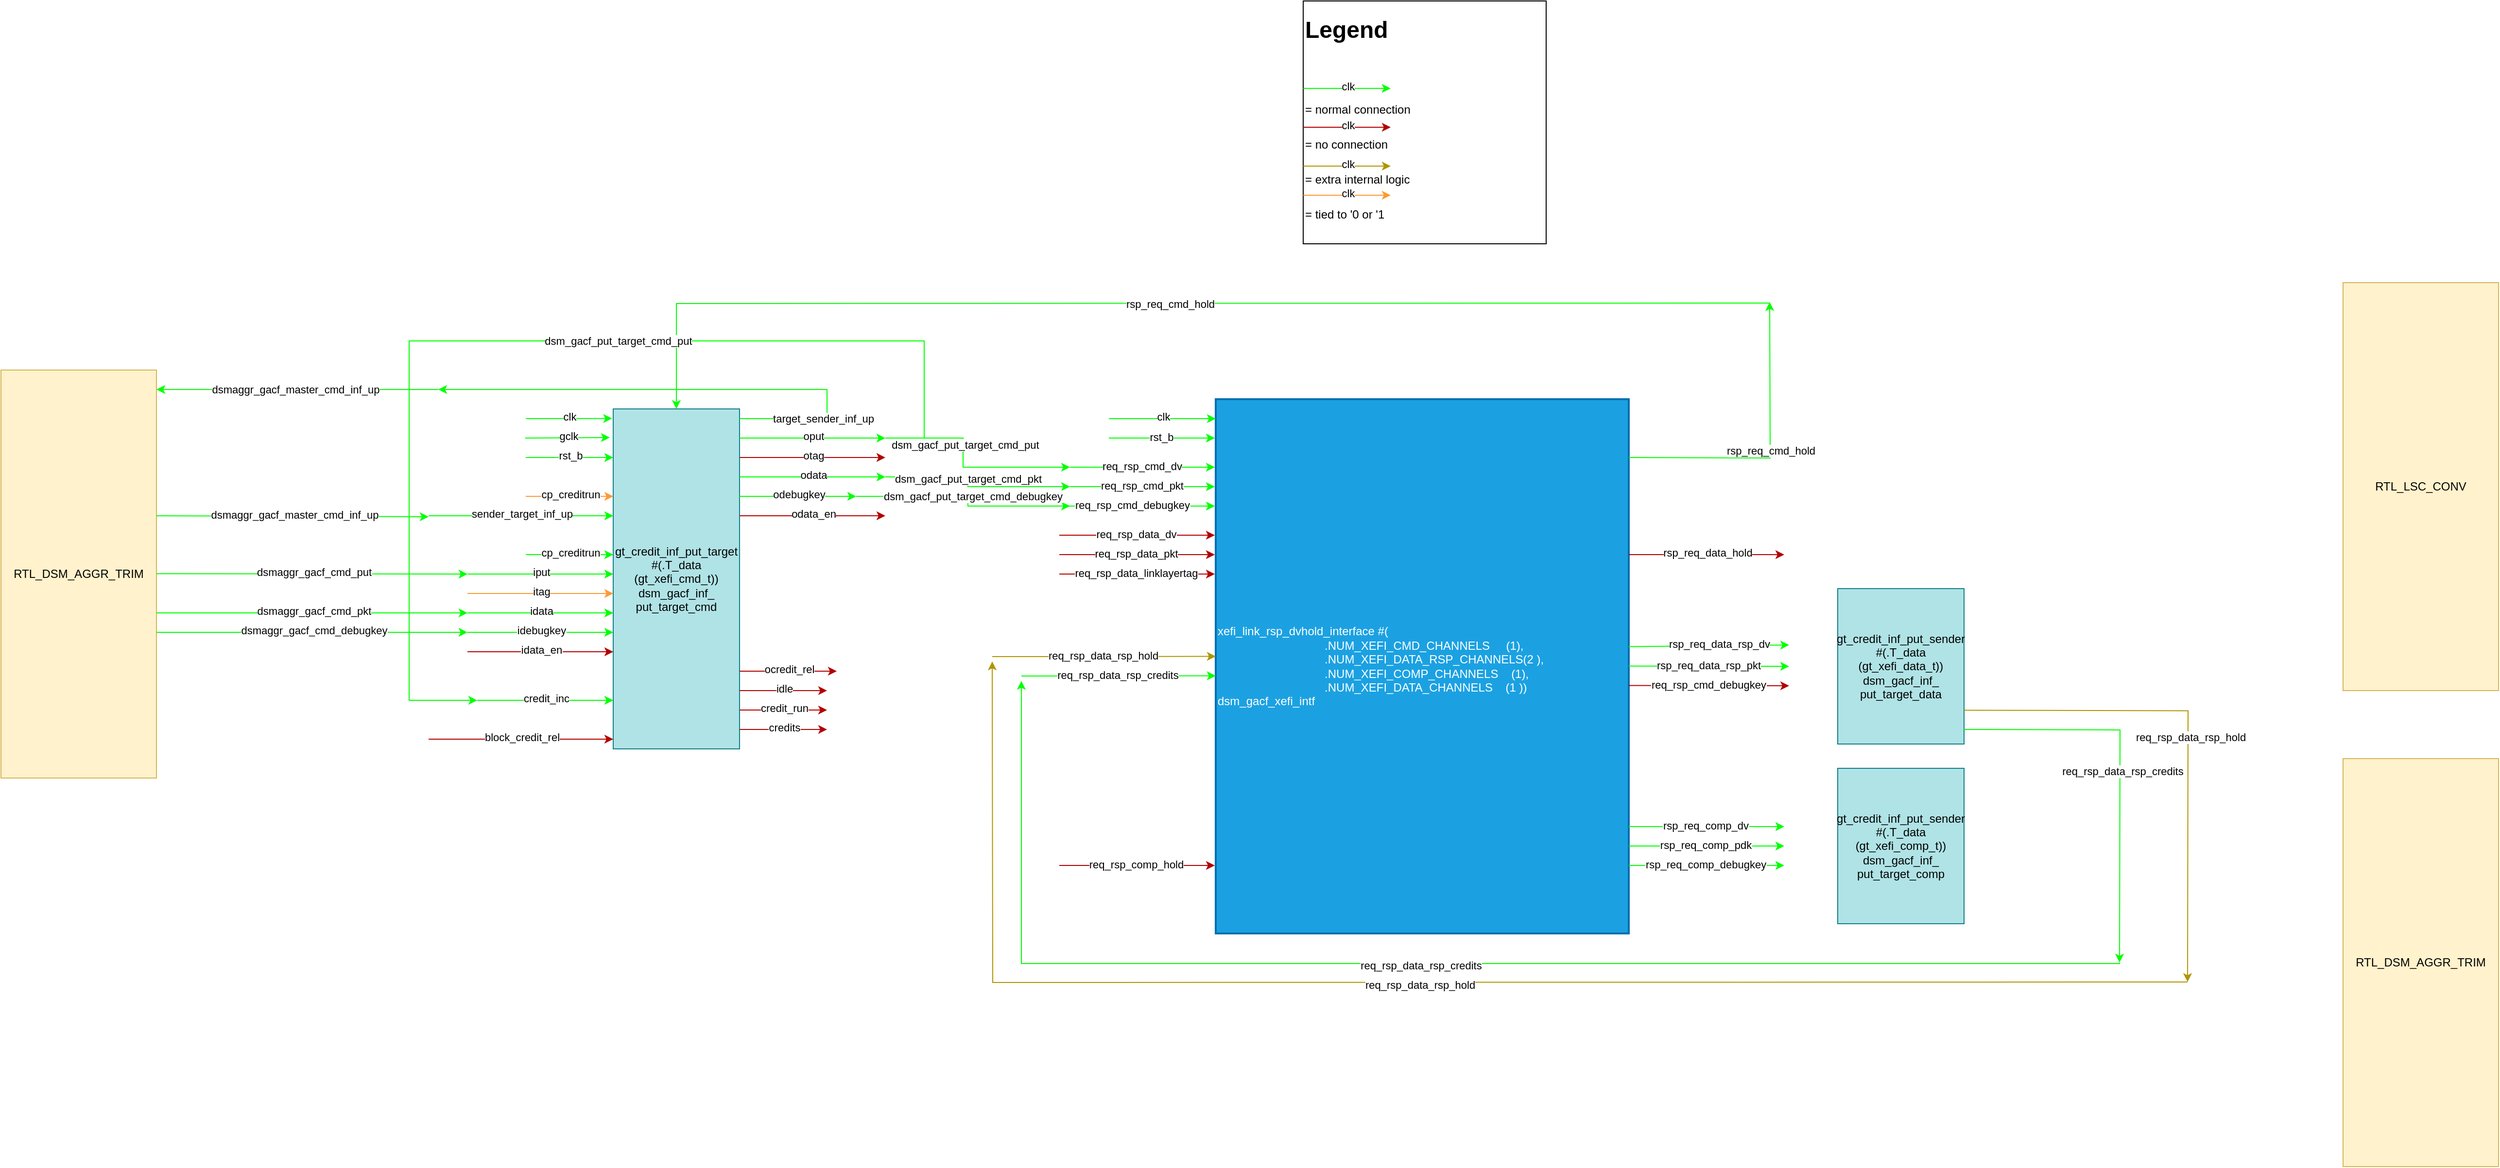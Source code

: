 <mxfile version="28.0.6">
  <diagram name="Page-1" id="ioRp4XjW2XV6dIwJ9LCr">
    <mxGraphModel dx="3125" dy="1866" grid="1" gridSize="10" guides="1" tooltips="1" connect="1" arrows="1" fold="1" page="1" pageScale="1" pageWidth="850" pageHeight="1100" math="0" shadow="0">
      <root>
        <mxCell id="0" />
        <mxCell id="1" parent="0" />
        <mxCell id="IIdC3HLPy3FbnqZgPG4K-2" value="&lt;div align=&quot;left&quot;&gt;xefi_link_rsp_dvhold_interface #(&lt;br&gt;&amp;nbsp; &amp;nbsp; &amp;nbsp; &amp;nbsp; &amp;nbsp; &amp;nbsp; &amp;nbsp; &amp;nbsp; &amp;nbsp; &amp;nbsp; &amp;nbsp; &amp;nbsp; &amp;nbsp; &amp;nbsp; &amp;nbsp; &amp;nbsp; &amp;nbsp;.NUM_XEFI_CMD_CHANNELS&amp;nbsp; &amp;nbsp; &amp;nbsp;(1),&lt;br&gt;&amp;nbsp; &amp;nbsp; &amp;nbsp; &amp;nbsp; &amp;nbsp; &amp;nbsp; &amp;nbsp; &amp;nbsp; &amp;nbsp; &amp;nbsp; &amp;nbsp; &amp;nbsp; &amp;nbsp; &amp;nbsp; &amp;nbsp; &amp;nbsp; &amp;nbsp;.NUM_XEFI_DATA_RSP_CHANNELS(2 ),&lt;br&gt;&amp;nbsp; &amp;nbsp; &amp;nbsp; &amp;nbsp; &amp;nbsp; &amp;nbsp; &amp;nbsp; &amp;nbsp; &amp;nbsp; &amp;nbsp; &amp;nbsp; &amp;nbsp; &amp;nbsp; &amp;nbsp; &amp;nbsp; &amp;nbsp; &amp;nbsp;.NUM_XEFI_COMP_CHANNELS&amp;nbsp; &amp;nbsp; (1),&lt;br&gt;&amp;nbsp; &amp;nbsp; &amp;nbsp; &amp;nbsp; &amp;nbsp; &amp;nbsp; &amp;nbsp; &amp;nbsp; &amp;nbsp; &amp;nbsp; &amp;nbsp; &amp;nbsp; &amp;nbsp; &amp;nbsp; &amp;nbsp; &amp;nbsp; &amp;nbsp;.NUM_XEFI_DATA_CHANNELS&amp;nbsp; &amp;nbsp; (1 ))&lt;br&gt;dsm_gacf_xefi_intf&lt;/div&gt;" style="rounded=0;whiteSpace=wrap;html=1;strokeWidth=2;fillColor=#1ba1e2;fontColor=#ffffff;strokeColor=#006EAF;align=left;" parent="1" vertex="1">
          <mxGeometry x="360" y="-80" width="425" height="550" as="geometry" />
        </mxCell>
        <mxCell id="IIdC3HLPy3FbnqZgPG4K-5" value="" style="endArrow=classic;html=1;rounded=0;strokeColor=light-dark(#00ff00, #ededed);" parent="1" edge="1">
          <mxGeometry width="50" height="50" relative="1" as="geometry">
            <mxPoint x="250" y="-60" as="sourcePoint" />
            <mxPoint x="360" y="-60" as="targetPoint" />
          </mxGeometry>
        </mxCell>
        <mxCell id="IIdC3HLPy3FbnqZgPG4K-6" value="&lt;div&gt;clk&lt;/div&gt;" style="edgeLabel;html=1;align=center;verticalAlign=middle;resizable=0;points=[];" parent="IIdC3HLPy3FbnqZgPG4K-5" vertex="1" connectable="0">
          <mxGeometry x="0.013" y="2" relative="1" as="geometry">
            <mxPoint as="offset" />
          </mxGeometry>
        </mxCell>
        <mxCell id="IIdC3HLPy3FbnqZgPG4K-7" value="" style="endArrow=classic;html=1;rounded=0;strokeColor=light-dark(#00ff00, #ededed);" parent="1" edge="1">
          <mxGeometry width="50" height="50" relative="1" as="geometry">
            <mxPoint x="250" y="-40" as="sourcePoint" />
            <mxPoint x="359" y="-40" as="targetPoint" />
          </mxGeometry>
        </mxCell>
        <mxCell id="IIdC3HLPy3FbnqZgPG4K-8" value="&lt;div&gt;clk&lt;/div&gt;" style="edgeLabel;html=1;align=center;verticalAlign=middle;resizable=0;points=[];" parent="IIdC3HLPy3FbnqZgPG4K-7" vertex="1" connectable="0">
          <mxGeometry x="0.013" y="2" relative="1" as="geometry">
            <mxPoint as="offset" />
          </mxGeometry>
        </mxCell>
        <mxCell id="IIdC3HLPy3FbnqZgPG4K-9" value="&lt;div&gt;rst_b&lt;/div&gt;" style="edgeLabel;html=1;align=center;verticalAlign=middle;resizable=0;points=[];" parent="IIdC3HLPy3FbnqZgPG4K-7" vertex="1" connectable="0">
          <mxGeometry x="-0.013" y="1" relative="1" as="geometry">
            <mxPoint as="offset" />
          </mxGeometry>
        </mxCell>
        <mxCell id="IIdC3HLPy3FbnqZgPG4K-10" value="" style="endArrow=classic;html=1;rounded=0;strokeColor=light-dark(#00ff00, #ededed);" parent="1" edge="1">
          <mxGeometry width="50" height="50" relative="1" as="geometry">
            <mxPoint x="210" y="-10" as="sourcePoint" />
            <mxPoint x="359" y="-10" as="targetPoint" />
          </mxGeometry>
        </mxCell>
        <mxCell id="IIdC3HLPy3FbnqZgPG4K-11" value="&lt;div&gt;clk&lt;/div&gt;" style="edgeLabel;html=1;align=center;verticalAlign=middle;resizable=0;points=[];" parent="IIdC3HLPy3FbnqZgPG4K-10" vertex="1" connectable="0">
          <mxGeometry x="0.013" y="2" relative="1" as="geometry">
            <mxPoint as="offset" />
          </mxGeometry>
        </mxCell>
        <mxCell id="IIdC3HLPy3FbnqZgPG4K-12" value="&lt;div&gt;req_rsp_cmd_dv&lt;/div&gt;" style="edgeLabel;html=1;align=center;verticalAlign=middle;resizable=0;points=[];" parent="IIdC3HLPy3FbnqZgPG4K-10" vertex="1" connectable="0">
          <mxGeometry x="-0.013" y="1" relative="1" as="geometry">
            <mxPoint as="offset" />
          </mxGeometry>
        </mxCell>
        <mxCell id="IIdC3HLPy3FbnqZgPG4K-19" value="&lt;div&gt;&lt;br&gt;&lt;/div&gt;" style="edgeLabel;html=1;align=center;verticalAlign=middle;resizable=0;points=[];" parent="IIdC3HLPy3FbnqZgPG4K-10" vertex="1" connectable="0">
          <mxGeometry y="-1" relative="1" as="geometry">
            <mxPoint x="95" y="19" as="offset" />
          </mxGeometry>
        </mxCell>
        <mxCell id="IIdC3HLPy3FbnqZgPG4K-13" value="" style="endArrow=classic;html=1;rounded=0;strokeColor=light-dark(#00ff00, #ededed);" parent="1" edge="1">
          <mxGeometry width="50" height="50" relative="1" as="geometry">
            <mxPoint x="210" y="10" as="sourcePoint" />
            <mxPoint x="359" y="10" as="targetPoint" />
          </mxGeometry>
        </mxCell>
        <mxCell id="IIdC3HLPy3FbnqZgPG4K-14" value="&lt;div&gt;clk&lt;/div&gt;" style="edgeLabel;html=1;align=center;verticalAlign=middle;resizable=0;points=[];" parent="IIdC3HLPy3FbnqZgPG4K-13" vertex="1" connectable="0">
          <mxGeometry x="0.013" y="2" relative="1" as="geometry">
            <mxPoint as="offset" />
          </mxGeometry>
        </mxCell>
        <mxCell id="IIdC3HLPy3FbnqZgPG4K-15" value="&lt;div&gt;req_rsp_cmd_pkt&lt;/div&gt;" style="edgeLabel;html=1;align=center;verticalAlign=middle;resizable=0;points=[];" parent="IIdC3HLPy3FbnqZgPG4K-13" vertex="1" connectable="0">
          <mxGeometry x="-0.013" y="1" relative="1" as="geometry">
            <mxPoint as="offset" />
          </mxGeometry>
        </mxCell>
        <mxCell id="IIdC3HLPy3FbnqZgPG4K-16" value="" style="endArrow=classic;html=1;rounded=0;strokeColor=light-dark(#00ff00, #ededed);" parent="1" edge="1">
          <mxGeometry width="50" height="50" relative="1" as="geometry">
            <mxPoint x="190" y="30" as="sourcePoint" />
            <mxPoint x="359" y="30" as="targetPoint" />
          </mxGeometry>
        </mxCell>
        <mxCell id="IIdC3HLPy3FbnqZgPG4K-17" value="&lt;div&gt;clk&lt;/div&gt;" style="edgeLabel;html=1;align=center;verticalAlign=middle;resizable=0;points=[];" parent="IIdC3HLPy3FbnqZgPG4K-16" vertex="1" connectable="0">
          <mxGeometry x="0.013" y="2" relative="1" as="geometry">
            <mxPoint as="offset" />
          </mxGeometry>
        </mxCell>
        <mxCell id="IIdC3HLPy3FbnqZgPG4K-18" value="&lt;div&gt;req_rsp_cmd_debugkey&lt;/div&gt;" style="edgeLabel;html=1;align=center;verticalAlign=middle;resizable=0;points=[];" parent="IIdC3HLPy3FbnqZgPG4K-16" vertex="1" connectable="0">
          <mxGeometry x="-0.013" y="1" relative="1" as="geometry">
            <mxPoint as="offset" />
          </mxGeometry>
        </mxCell>
        <mxCell id="IIdC3HLPy3FbnqZgPG4K-22" value="" style="endArrow=classic;html=1;rounded=0;strokeColor=#B20000;fillColor=#e51400;" parent="1" edge="1">
          <mxGeometry width="50" height="50" relative="1" as="geometry">
            <mxPoint x="199" y="60" as="sourcePoint" />
            <mxPoint x="359" y="60" as="targetPoint" />
          </mxGeometry>
        </mxCell>
        <mxCell id="IIdC3HLPy3FbnqZgPG4K-23" value="&lt;div&gt;clk&lt;/div&gt;" style="edgeLabel;html=1;align=center;verticalAlign=middle;resizable=0;points=[];" parent="IIdC3HLPy3FbnqZgPG4K-22" vertex="1" connectable="0">
          <mxGeometry x="0.013" y="2" relative="1" as="geometry">
            <mxPoint as="offset" />
          </mxGeometry>
        </mxCell>
        <mxCell id="IIdC3HLPy3FbnqZgPG4K-24" value="&lt;div&gt;req_rsp_data_dv&lt;/div&gt;" style="edgeLabel;html=1;align=center;verticalAlign=middle;resizable=0;points=[];" parent="IIdC3HLPy3FbnqZgPG4K-22" vertex="1" connectable="0">
          <mxGeometry x="-0.013" y="1" relative="1" as="geometry">
            <mxPoint as="offset" />
          </mxGeometry>
        </mxCell>
        <mxCell id="IIdC3HLPy3FbnqZgPG4K-25" value="&lt;div&gt;&lt;br&gt;&lt;/div&gt;" style="edgeLabel;html=1;align=center;verticalAlign=middle;resizable=0;points=[];" parent="IIdC3HLPy3FbnqZgPG4K-22" vertex="1" connectable="0">
          <mxGeometry y="-1" relative="1" as="geometry">
            <mxPoint x="95" y="19" as="offset" />
          </mxGeometry>
        </mxCell>
        <mxCell id="IIdC3HLPy3FbnqZgPG4K-26" value="" style="endArrow=classic;html=1;rounded=0;strokeColor=#B20000;fillColor=#e51400;" parent="1" edge="1">
          <mxGeometry width="50" height="50" relative="1" as="geometry">
            <mxPoint x="199" y="80" as="sourcePoint" />
            <mxPoint x="359" y="80" as="targetPoint" />
          </mxGeometry>
        </mxCell>
        <mxCell id="IIdC3HLPy3FbnqZgPG4K-27" value="&lt;div&gt;clk&lt;/div&gt;" style="edgeLabel;html=1;align=center;verticalAlign=middle;resizable=0;points=[];" parent="IIdC3HLPy3FbnqZgPG4K-26" vertex="1" connectable="0">
          <mxGeometry x="0.013" y="2" relative="1" as="geometry">
            <mxPoint as="offset" />
          </mxGeometry>
        </mxCell>
        <mxCell id="IIdC3HLPy3FbnqZgPG4K-28" value="&lt;div&gt;req_rsp_data_pkt&lt;/div&gt;" style="edgeLabel;html=1;align=center;verticalAlign=middle;resizable=0;points=[];" parent="IIdC3HLPy3FbnqZgPG4K-26" vertex="1" connectable="0">
          <mxGeometry x="-0.013" y="1" relative="1" as="geometry">
            <mxPoint as="offset" />
          </mxGeometry>
        </mxCell>
        <mxCell id="IIdC3HLPy3FbnqZgPG4K-29" value="" style="endArrow=classic;html=1;rounded=0;fillColor=#e51400;strokeColor=#B20000;" parent="1" edge="1">
          <mxGeometry width="50" height="50" relative="1" as="geometry">
            <mxPoint x="199" y="100" as="sourcePoint" />
            <mxPoint x="359" y="100" as="targetPoint" />
          </mxGeometry>
        </mxCell>
        <mxCell id="IIdC3HLPy3FbnqZgPG4K-30" value="&lt;div&gt;clk&lt;/div&gt;" style="edgeLabel;html=1;align=center;verticalAlign=middle;resizable=0;points=[];" parent="IIdC3HLPy3FbnqZgPG4K-29" vertex="1" connectable="0">
          <mxGeometry x="0.013" y="2" relative="1" as="geometry">
            <mxPoint as="offset" />
          </mxGeometry>
        </mxCell>
        <mxCell id="IIdC3HLPy3FbnqZgPG4K-31" value="&lt;div&gt;req_rsp_data_linklayertag&lt;/div&gt;" style="edgeLabel;html=1;align=center;verticalAlign=middle;resizable=0;points=[];" parent="IIdC3HLPy3FbnqZgPG4K-29" vertex="1" connectable="0">
          <mxGeometry x="-0.013" y="1" relative="1" as="geometry">
            <mxPoint as="offset" />
          </mxGeometry>
        </mxCell>
        <mxCell id="IIdC3HLPy3FbnqZgPG4K-34" value="&lt;div style=&quot;line-height: 100%;&quot;&gt;&lt;h1 style=&quot;line-height: 100%;&quot; align=&quot;left&quot;&gt;Legend&lt;/h1&gt;&lt;div align=&quot;right&quot;&gt;&amp;nbsp; &amp;nbsp; &amp;nbsp; &amp;nbsp; &amp;nbsp; &amp;nbsp; &amp;nbsp;&lt;/div&gt;&lt;div align=&quot;right&quot;&gt;&lt;br&gt;&lt;/div&gt;&lt;div align=&quot;right&quot;&gt;&lt;br&gt;&lt;/div&gt;&lt;div align=&quot;right&quot;&gt;&lt;br&gt;&lt;/div&gt;&lt;div align=&quot;right&quot;&gt;= normal connection&lt;/div&gt;&lt;div&gt;&lt;br&gt;&lt;/div&gt;&lt;div&gt;&lt;br&gt;&lt;/div&gt;&lt;div&gt;= no connection&lt;/div&gt;&lt;div&gt;&lt;br&gt;&lt;/div&gt;&lt;div&gt;&lt;br&gt;&lt;/div&gt;&lt;div&gt;= extra internal logic&lt;/div&gt;&lt;div&gt;&lt;br&gt;&lt;/div&gt;&lt;div&gt;&lt;br&gt;&lt;/div&gt;&lt;div&gt;= tied to &#39;0 or &#39;1&lt;/div&gt;&lt;div&gt;&lt;br&gt;&lt;/div&gt;&lt;div&gt;&lt;br&gt;&lt;/div&gt;&lt;/div&gt;" style="whiteSpace=wrap;html=1;aspect=fixed;align=left;" parent="1" vertex="1">
          <mxGeometry x="450" y="-490" width="250" height="250" as="geometry" />
        </mxCell>
        <mxCell id="IIdC3HLPy3FbnqZgPG4K-32" value="" style="endArrow=classic;html=1;rounded=0;strokeColor=light-dark(#00ff00, #ededed);" parent="1" edge="1">
          <mxGeometry width="50" height="50" relative="1" as="geometry">
            <mxPoint x="450" y="-400" as="sourcePoint" />
            <mxPoint x="540" y="-400" as="targetPoint" />
          </mxGeometry>
        </mxCell>
        <mxCell id="IIdC3HLPy3FbnqZgPG4K-33" value="&lt;div&gt;clk&lt;/div&gt;" style="edgeLabel;html=1;align=center;verticalAlign=middle;resizable=0;points=[];" parent="IIdC3HLPy3FbnqZgPG4K-32" vertex="1" connectable="0">
          <mxGeometry x="0.013" y="2" relative="1" as="geometry">
            <mxPoint as="offset" />
          </mxGeometry>
        </mxCell>
        <mxCell id="IIdC3HLPy3FbnqZgPG4K-35" value="" style="endArrow=classic;html=1;rounded=0;strokeColor=#B20000;fillColor=#e51400;" parent="1" edge="1">
          <mxGeometry width="50" height="50" relative="1" as="geometry">
            <mxPoint x="450" y="-360" as="sourcePoint" />
            <mxPoint x="540" y="-360" as="targetPoint" />
          </mxGeometry>
        </mxCell>
        <mxCell id="IIdC3HLPy3FbnqZgPG4K-36" value="&lt;div&gt;clk&lt;/div&gt;" style="edgeLabel;html=1;align=center;verticalAlign=middle;resizable=0;points=[];" parent="IIdC3HLPy3FbnqZgPG4K-35" vertex="1" connectable="0">
          <mxGeometry x="0.013" y="2" relative="1" as="geometry">
            <mxPoint as="offset" />
          </mxGeometry>
        </mxCell>
        <mxCell id="IIdC3HLPy3FbnqZgPG4K-37" value="" style="endArrow=classic;html=1;rounded=0;strokeColor=#B09500;fillColor=#e3c800;" parent="1" edge="1">
          <mxGeometry width="50" height="50" relative="1" as="geometry">
            <mxPoint x="450" y="-320" as="sourcePoint" />
            <mxPoint x="540" y="-320" as="targetPoint" />
          </mxGeometry>
        </mxCell>
        <mxCell id="IIdC3HLPy3FbnqZgPG4K-38" value="&lt;div&gt;clk&lt;/div&gt;" style="edgeLabel;html=1;align=center;verticalAlign=middle;resizable=0;points=[];" parent="IIdC3HLPy3FbnqZgPG4K-37" vertex="1" connectable="0">
          <mxGeometry x="0.013" y="2" relative="1" as="geometry">
            <mxPoint as="offset" />
          </mxGeometry>
        </mxCell>
        <mxCell id="IIdC3HLPy3FbnqZgPG4K-39" value="" style="endArrow=classic;html=1;rounded=0;fillColor=#e3c800;strokeColor=#B09500;edgeStyle=elbowEdgeStyle;" parent="1" edge="1">
          <mxGeometry width="50" height="50" relative="1" as="geometry">
            <mxPoint x="130" y="185" as="sourcePoint" />
            <mxPoint x="360" y="184.76" as="targetPoint" />
          </mxGeometry>
        </mxCell>
        <mxCell id="IIdC3HLPy3FbnqZgPG4K-40" value="&lt;div&gt;clk&lt;/div&gt;" style="edgeLabel;html=1;align=center;verticalAlign=middle;resizable=0;points=[];" parent="IIdC3HLPy3FbnqZgPG4K-39" vertex="1" connectable="0">
          <mxGeometry x="0.013" y="2" relative="1" as="geometry">
            <mxPoint as="offset" />
          </mxGeometry>
        </mxCell>
        <mxCell id="IIdC3HLPy3FbnqZgPG4K-41" value="&lt;div&gt;req_rsp_data_rsp_hold&lt;/div&gt;" style="edgeLabel;html=1;align=center;verticalAlign=middle;resizable=0;points=[];" parent="IIdC3HLPy3FbnqZgPG4K-39" vertex="1" connectable="0">
          <mxGeometry x="-0.013" y="1" relative="1" as="geometry">
            <mxPoint as="offset" />
          </mxGeometry>
        </mxCell>
        <mxCell id="IIdC3HLPy3FbnqZgPG4K-42" value="" style="endArrow=classic;html=1;rounded=0;fillColor=#e51400;strokeColor=#B20000;" parent="1" edge="1">
          <mxGeometry width="50" height="50" relative="1" as="geometry">
            <mxPoint x="199" y="400" as="sourcePoint" />
            <mxPoint x="359" y="400" as="targetPoint" />
          </mxGeometry>
        </mxCell>
        <mxCell id="IIdC3HLPy3FbnqZgPG4K-43" value="&lt;div&gt;clk&lt;/div&gt;" style="edgeLabel;html=1;align=center;verticalAlign=middle;resizable=0;points=[];" parent="IIdC3HLPy3FbnqZgPG4K-42" vertex="1" connectable="0">
          <mxGeometry x="0.013" y="2" relative="1" as="geometry">
            <mxPoint as="offset" />
          </mxGeometry>
        </mxCell>
        <mxCell id="IIdC3HLPy3FbnqZgPG4K-44" value="&lt;div&gt;req_rsp_comp_hold&lt;/div&gt;" style="edgeLabel;html=1;align=center;verticalAlign=middle;resizable=0;points=[];" parent="IIdC3HLPy3FbnqZgPG4K-42" vertex="1" connectable="0">
          <mxGeometry x="-0.013" y="1" relative="1" as="geometry">
            <mxPoint as="offset" />
          </mxGeometry>
        </mxCell>
        <mxCell id="IIdC3HLPy3FbnqZgPG4K-45" value="" style="endArrow=classic;html=1;rounded=0;fillColor=#e51400;strokeColor=light-dark(#00ff00, #ffacac);" parent="1" edge="1">
          <mxGeometry width="50" height="50" relative="1" as="geometry">
            <mxPoint x="160" y="205" as="sourcePoint" />
            <mxPoint x="360" y="204.76" as="targetPoint" />
          </mxGeometry>
        </mxCell>
        <mxCell id="IIdC3HLPy3FbnqZgPG4K-46" value="&lt;div&gt;clk&lt;/div&gt;" style="edgeLabel;html=1;align=center;verticalAlign=middle;resizable=0;points=[];" parent="IIdC3HLPy3FbnqZgPG4K-45" vertex="1" connectable="0">
          <mxGeometry x="0.013" y="2" relative="1" as="geometry">
            <mxPoint as="offset" />
          </mxGeometry>
        </mxCell>
        <mxCell id="IIdC3HLPy3FbnqZgPG4K-47" value="&lt;div&gt;req_rsp_data_rsp_credits&lt;/div&gt;" style="edgeLabel;html=1;align=center;verticalAlign=middle;resizable=0;points=[];" parent="IIdC3HLPy3FbnqZgPG4K-45" vertex="1" connectable="0">
          <mxGeometry x="-0.013" y="1" relative="1" as="geometry">
            <mxPoint as="offset" />
          </mxGeometry>
        </mxCell>
        <mxCell id="IIdC3HLPy3FbnqZgPG4K-62" value="" style="endArrow=classic;html=1;rounded=0;strokeColor=#B20000;fillColor=#e51400;" parent="1" edge="1">
          <mxGeometry width="50" height="50" relative="1" as="geometry">
            <mxPoint x="785" y="80" as="sourcePoint" />
            <mxPoint x="945" y="80" as="targetPoint" />
          </mxGeometry>
        </mxCell>
        <mxCell id="IIdC3HLPy3FbnqZgPG4K-63" value="&lt;div&gt;rsp_req_data_hold&lt;/div&gt;" style="edgeLabel;html=1;align=center;verticalAlign=middle;resizable=0;points=[];" parent="IIdC3HLPy3FbnqZgPG4K-62" vertex="1" connectable="0">
          <mxGeometry x="0.013" y="2" relative="1" as="geometry">
            <mxPoint as="offset" />
          </mxGeometry>
        </mxCell>
        <mxCell id="IIdC3HLPy3FbnqZgPG4K-64" value="&lt;div&gt;&lt;br&gt;&lt;/div&gt;" style="edgeLabel;html=1;align=center;verticalAlign=middle;resizable=0;points=[];" parent="IIdC3HLPy3FbnqZgPG4K-62" vertex="1" connectable="0">
          <mxGeometry x="-0.013" y="1" relative="1" as="geometry">
            <mxPoint as="offset" />
          </mxGeometry>
        </mxCell>
        <mxCell id="IIdC3HLPy3FbnqZgPG4K-65" value="&lt;div&gt;&lt;br&gt;&lt;/div&gt;" style="edgeLabel;html=1;align=center;verticalAlign=middle;resizable=0;points=[];" parent="IIdC3HLPy3FbnqZgPG4K-62" vertex="1" connectable="0">
          <mxGeometry y="-1" relative="1" as="geometry">
            <mxPoint x="95" y="19" as="offset" />
          </mxGeometry>
        </mxCell>
        <mxCell id="IIdC3HLPy3FbnqZgPG4K-75" value="" style="endArrow=classic;html=1;rounded=0;fillColor=#e51400;strokeColor=light-dark(#00ff00, #ffacac);" parent="1" edge="1">
          <mxGeometry width="50" height="50" relative="1" as="geometry">
            <mxPoint x="785" y="400" as="sourcePoint" />
            <mxPoint x="945" y="400" as="targetPoint" />
          </mxGeometry>
        </mxCell>
        <mxCell id="IIdC3HLPy3FbnqZgPG4K-76" value="&lt;div&gt;clk&lt;/div&gt;" style="edgeLabel;html=1;align=center;verticalAlign=middle;resizable=0;points=[];" parent="IIdC3HLPy3FbnqZgPG4K-75" vertex="1" connectable="0">
          <mxGeometry x="0.013" y="2" relative="1" as="geometry">
            <mxPoint as="offset" />
          </mxGeometry>
        </mxCell>
        <mxCell id="IIdC3HLPy3FbnqZgPG4K-77" value="&lt;div&gt;rsp_req_comp_debugkey&lt;/div&gt;" style="edgeLabel;html=1;align=center;verticalAlign=middle;resizable=0;points=[];" parent="IIdC3HLPy3FbnqZgPG4K-75" vertex="1" connectable="0">
          <mxGeometry x="-0.013" y="1" relative="1" as="geometry">
            <mxPoint as="offset" />
          </mxGeometry>
        </mxCell>
        <mxCell id="IIdC3HLPy3FbnqZgPG4K-88" value="" style="endArrow=classic;html=1;rounded=0;strokeColor=light-dark(#00ff00, #ededed);" parent="1" edge="1">
          <mxGeometry width="50" height="50" relative="1" as="geometry">
            <mxPoint x="785" y="174.76" as="sourcePoint" />
            <mxPoint x="950" y="173" as="targetPoint" />
          </mxGeometry>
        </mxCell>
        <mxCell id="IIdC3HLPy3FbnqZgPG4K-89" value="rsp_req_data_rsp_dv" style="edgeLabel;html=1;align=center;verticalAlign=middle;resizable=0;points=[];" parent="IIdC3HLPy3FbnqZgPG4K-88" vertex="1" connectable="0">
          <mxGeometry x="0.013" y="2" relative="1" as="geometry">
            <mxPoint x="9" as="offset" />
          </mxGeometry>
        </mxCell>
        <mxCell id="IIdC3HLPy3FbnqZgPG4K-90" value="&lt;div&gt;&lt;br&gt;&lt;/div&gt;" style="edgeLabel;html=1;align=center;verticalAlign=middle;resizable=0;points=[];" parent="IIdC3HLPy3FbnqZgPG4K-88" vertex="1" connectable="0">
          <mxGeometry y="-1" relative="1" as="geometry">
            <mxPoint x="95" y="19" as="offset" />
          </mxGeometry>
        </mxCell>
        <mxCell id="IIdC3HLPy3FbnqZgPG4K-91" value="" style="endArrow=classic;html=1;rounded=0;strokeColor=light-dark(#00ff00, #ededed);" parent="1" edge="1">
          <mxGeometry width="50" height="50" relative="1" as="geometry">
            <mxPoint x="785" y="194.76" as="sourcePoint" />
            <mxPoint x="950" y="195" as="targetPoint" />
          </mxGeometry>
        </mxCell>
        <mxCell id="IIdC3HLPy3FbnqZgPG4K-92" value="&lt;div&gt;clk&lt;/div&gt;" style="edgeLabel;html=1;align=center;verticalAlign=middle;resizable=0;points=[];" parent="IIdC3HLPy3FbnqZgPG4K-91" vertex="1" connectable="0">
          <mxGeometry x="0.013" y="2" relative="1" as="geometry">
            <mxPoint as="offset" />
          </mxGeometry>
        </mxCell>
        <mxCell id="IIdC3HLPy3FbnqZgPG4K-93" value="rsp_req_data_rsp_pkt" style="edgeLabel;html=1;align=center;verticalAlign=middle;resizable=0;points=[];" parent="IIdC3HLPy3FbnqZgPG4K-91" vertex="1" connectable="0">
          <mxGeometry x="-0.013" y="1" relative="1" as="geometry">
            <mxPoint as="offset" />
          </mxGeometry>
        </mxCell>
        <mxCell id="IIdC3HLPy3FbnqZgPG4K-94" value="" style="endArrow=classic;html=1;rounded=0;strokeColor=#B20000;fillColor=#e51400;" parent="1" edge="1">
          <mxGeometry width="50" height="50" relative="1" as="geometry">
            <mxPoint x="785" y="214.76" as="sourcePoint" />
            <mxPoint x="950" y="215" as="targetPoint" />
          </mxGeometry>
        </mxCell>
        <mxCell id="IIdC3HLPy3FbnqZgPG4K-95" value="&lt;div&gt;clk&lt;/div&gt;" style="edgeLabel;html=1;align=center;verticalAlign=middle;resizable=0;points=[];" parent="IIdC3HLPy3FbnqZgPG4K-94" vertex="1" connectable="0">
          <mxGeometry x="0.013" y="2" relative="1" as="geometry">
            <mxPoint as="offset" />
          </mxGeometry>
        </mxCell>
        <mxCell id="IIdC3HLPy3FbnqZgPG4K-96" value="&lt;div&gt;req_rsp_cmd_debugkey&lt;/div&gt;" style="edgeLabel;html=1;align=center;verticalAlign=middle;resizable=0;points=[];" parent="IIdC3HLPy3FbnqZgPG4K-94" vertex="1" connectable="0">
          <mxGeometry x="-0.013" y="1" relative="1" as="geometry">
            <mxPoint as="offset" />
          </mxGeometry>
        </mxCell>
        <mxCell id="IIdC3HLPy3FbnqZgPG4K-97" value="&lt;div&gt;&lt;br&gt;&lt;/div&gt;" style="edgeLabel;html=1;align=center;verticalAlign=middle;resizable=0;points=[];" parent="1" vertex="1" connectable="0">
          <mxGeometry x="960" y="360" as="geometry" />
        </mxCell>
        <mxCell id="IIdC3HLPy3FbnqZgPG4K-98" value="" style="endArrow=classic;html=1;rounded=0;strokeColor=light-dark(#00ff00, #ededed);" parent="1" edge="1">
          <mxGeometry width="50" height="50" relative="1" as="geometry">
            <mxPoint x="785" y="360" as="sourcePoint" />
            <mxPoint x="945" y="360" as="targetPoint" />
          </mxGeometry>
        </mxCell>
        <mxCell id="IIdC3HLPy3FbnqZgPG4K-99" value="&lt;div&gt;clk&lt;/div&gt;" style="edgeLabel;html=1;align=center;verticalAlign=middle;resizable=0;points=[];" parent="IIdC3HLPy3FbnqZgPG4K-98" vertex="1" connectable="0">
          <mxGeometry x="0.013" y="2" relative="1" as="geometry">
            <mxPoint as="offset" />
          </mxGeometry>
        </mxCell>
        <mxCell id="IIdC3HLPy3FbnqZgPG4K-100" value="&lt;div&gt;rsp_req_comp_dv&lt;/div&gt;" style="edgeLabel;html=1;align=center;verticalAlign=middle;resizable=0;points=[];" parent="IIdC3HLPy3FbnqZgPG4K-98" vertex="1" connectable="0">
          <mxGeometry x="-0.013" y="1" relative="1" as="geometry">
            <mxPoint as="offset" />
          </mxGeometry>
        </mxCell>
        <mxCell id="IIdC3HLPy3FbnqZgPG4K-101" value="" style="endArrow=classic;html=1;rounded=0;strokeColor=light-dark(#00ff00, #ededed);" parent="1" edge="1">
          <mxGeometry width="50" height="50" relative="1" as="geometry">
            <mxPoint x="785" y="380" as="sourcePoint" />
            <mxPoint x="945" y="380" as="targetPoint" />
          </mxGeometry>
        </mxCell>
        <mxCell id="IIdC3HLPy3FbnqZgPG4K-102" value="&lt;div&gt;clk&lt;/div&gt;" style="edgeLabel;html=1;align=center;verticalAlign=middle;resizable=0;points=[];" parent="IIdC3HLPy3FbnqZgPG4K-101" vertex="1" connectable="0">
          <mxGeometry x="0.013" y="2" relative="1" as="geometry">
            <mxPoint as="offset" />
          </mxGeometry>
        </mxCell>
        <mxCell id="IIdC3HLPy3FbnqZgPG4K-103" value="&lt;div&gt;rsp_req_comp_pdk&lt;/div&gt;" style="edgeLabel;html=1;align=center;verticalAlign=middle;resizable=0;points=[];" parent="IIdC3HLPy3FbnqZgPG4K-101" vertex="1" connectable="0">
          <mxGeometry x="-0.013" y="1" relative="1" as="geometry">
            <mxPoint as="offset" />
          </mxGeometry>
        </mxCell>
        <mxCell id="IIdC3HLPy3FbnqZgPG4K-104" value="&lt;div&gt;&lt;span style=&quot;text-align: left;&quot;&gt;gt_credit_inf_put_target #(.T_data (gt_xefi_cmd_t))&lt;/span&gt;&lt;/div&gt;&lt;div&gt;&lt;span style=&quot;text-align: left;&quot;&gt;dsm_gacf_inf_&lt;/span&gt;&lt;/div&gt;&lt;div&gt;&lt;span style=&quot;text-align: left;&quot;&gt;put_target_cmd&lt;/span&gt;&lt;/div&gt;" style="rounded=0;whiteSpace=wrap;html=1;fillColor=#b0e3e6;strokeColor=#0e8088;" parent="1" vertex="1">
          <mxGeometry x="-260" y="-70" width="130" height="350" as="geometry" />
        </mxCell>
        <mxCell id="IIdC3HLPy3FbnqZgPG4K-105" value="" style="endArrow=classic;html=1;rounded=0;strokeColor=light-dark(#00ff00, #ededed);entryX=-0.009;entryY=0.028;entryDx=0;entryDy=0;entryPerimeter=0;" parent="1" target="IIdC3HLPy3FbnqZgPG4K-104" edge="1">
          <mxGeometry width="50" height="50" relative="1" as="geometry">
            <mxPoint x="-350" y="-60" as="sourcePoint" />
            <mxPoint x="-280" y="-59.95" as="targetPoint" />
          </mxGeometry>
        </mxCell>
        <mxCell id="IIdC3HLPy3FbnqZgPG4K-106" value="&lt;div&gt;clk&lt;/div&gt;" style="edgeLabel;html=1;align=center;verticalAlign=middle;resizable=0;points=[];" parent="IIdC3HLPy3FbnqZgPG4K-105" vertex="1" connectable="0">
          <mxGeometry x="0.013" y="2" relative="1" as="geometry">
            <mxPoint as="offset" />
          </mxGeometry>
        </mxCell>
        <mxCell id="IIdC3HLPy3FbnqZgPG4K-107" value="" style="endArrow=classic;html=1;rounded=0;strokeColor=light-dark(#00ff00, #ededed);entryX=-0.027;entryY=0.084;entryDx=0;entryDy=0;entryPerimeter=0;" parent="1" target="IIdC3HLPy3FbnqZgPG4K-104" edge="1">
          <mxGeometry width="50" height="50" relative="1" as="geometry">
            <mxPoint x="-350.65" y="-40" as="sourcePoint" />
            <mxPoint x="-260" y="-40" as="targetPoint" />
          </mxGeometry>
        </mxCell>
        <mxCell id="IIdC3HLPy3FbnqZgPG4K-108" value="&lt;div&gt;gclk&lt;/div&gt;" style="edgeLabel;html=1;align=center;verticalAlign=middle;resizable=0;points=[];" parent="IIdC3HLPy3FbnqZgPG4K-107" vertex="1" connectable="0">
          <mxGeometry x="0.013" y="2" relative="1" as="geometry">
            <mxPoint as="offset" />
          </mxGeometry>
        </mxCell>
        <mxCell id="cW7wmebTphSwqiHUDdLL-1" value="" style="endArrow=classic;html=1;rounded=0;edgeStyle=orthogonalEdgeStyle;strokeColor=light-dark(#00ff00, #ededed);" parent="1" edge="1">
          <mxGeometry relative="1" as="geometry">
            <mxPoint x="785" y="-20" as="sourcePoint" />
            <mxPoint x="930" y="-180" as="targetPoint" />
          </mxGeometry>
        </mxCell>
        <mxCell id="cW7wmebTphSwqiHUDdLL-2" value="rsp_req_cmd_hold" style="edgeLabel;resizable=0;html=1;;align=center;verticalAlign=middle;" parent="cW7wmebTphSwqiHUDdLL-1" connectable="0" vertex="1">
          <mxGeometry relative="1" as="geometry" />
        </mxCell>
        <mxCell id="cW7wmebTphSwqiHUDdLL-3" value="" style="endArrow=classic;html=1;rounded=0;edgeStyle=orthogonalEdgeStyle;entryX=0.5;entryY=0;entryDx=0;entryDy=0;strokeColor=light-dark(#00ff00, #ededed);" parent="1" target="IIdC3HLPy3FbnqZgPG4K-104" edge="1">
          <mxGeometry relative="1" as="geometry">
            <mxPoint x="930" y="-179" as="sourcePoint" />
            <mxPoint x="200" y="60" as="targetPoint" />
          </mxGeometry>
        </mxCell>
        <mxCell id="cW7wmebTphSwqiHUDdLL-4" value="rsp_req_cmd_hold" style="edgeLabel;resizable=0;html=1;;align=center;verticalAlign=middle;" parent="cW7wmebTphSwqiHUDdLL-3" connectable="0" vertex="1">
          <mxGeometry relative="1" as="geometry" />
        </mxCell>
        <mxCell id="cW7wmebTphSwqiHUDdLL-5" value="&lt;div&gt;&lt;span style=&quot;text-align: left;&quot;&gt;gt_credit_inf_put_sender #(.T_data (gt_xefi_data_t))&lt;/span&gt;&lt;/div&gt;&lt;div&gt;&lt;span style=&quot;text-align: left;&quot;&gt;dsm_gacf_inf_&lt;/span&gt;&lt;/div&gt;&lt;div&gt;&lt;span style=&quot;text-align: left;&quot;&gt;put_target_data&lt;/span&gt;&lt;/div&gt;" style="rounded=0;whiteSpace=wrap;html=1;fillColor=#b0e3e6;strokeColor=#0e8088;" parent="1" vertex="1">
          <mxGeometry x="1000" y="115" width="130" height="160" as="geometry" />
        </mxCell>
        <mxCell id="cW7wmebTphSwqiHUDdLL-7" value="" style="endArrow=classic;html=1;rounded=0;fillColor=#e3c800;strokeColor=#B09500;edgeStyle=orthogonalEdgeStyle;" parent="1" edge="1">
          <mxGeometry width="50" height="50" relative="1" as="geometry">
            <mxPoint x="1130" y="240.24" as="sourcePoint" />
            <mxPoint x="1360" y="520" as="targetPoint" />
          </mxGeometry>
        </mxCell>
        <mxCell id="cW7wmebTphSwqiHUDdLL-8" value="&lt;div&gt;req_rsp_data_rsp_hold&lt;/div&gt;" style="edgeLabel;html=1;align=center;verticalAlign=middle;resizable=0;points=[];" parent="cW7wmebTphSwqiHUDdLL-7" vertex="1" connectable="0">
          <mxGeometry x="0.013" y="2" relative="1" as="geometry">
            <mxPoint as="offset" />
          </mxGeometry>
        </mxCell>
        <mxCell id="cW7wmebTphSwqiHUDdLL-13" value="" style="endArrow=classic;html=1;rounded=0;fillColor=#e3c800;strokeColor=#B09500;edgeStyle=orthogonalEdgeStyle;" parent="1" edge="1">
          <mxGeometry width="50" height="50" relative="1" as="geometry">
            <mxPoint x="1360" y="520" as="sourcePoint" />
            <mxPoint x="130" y="190" as="targetPoint" />
          </mxGeometry>
        </mxCell>
        <mxCell id="cW7wmebTphSwqiHUDdLL-14" value="&lt;div&gt;req_rsp_data_rsp_hold&lt;/div&gt;" style="edgeLabel;html=1;align=center;verticalAlign=middle;resizable=0;points=[];" parent="cW7wmebTphSwqiHUDdLL-13" vertex="1" connectable="0">
          <mxGeometry x="0.013" y="2" relative="1" as="geometry">
            <mxPoint as="offset" />
          </mxGeometry>
        </mxCell>
        <mxCell id="cW7wmebTphSwqiHUDdLL-15" value="" style="endArrow=classic;html=1;rounded=0;fillColor=#e51400;strokeColor=light-dark(#00ff00, #ffacac);edgeStyle=orthogonalEdgeStyle;" parent="1" edge="1">
          <mxGeometry width="50" height="50" relative="1" as="geometry">
            <mxPoint x="1130" y="260" as="sourcePoint" />
            <mxPoint x="1290" y="500" as="targetPoint" />
          </mxGeometry>
        </mxCell>
        <mxCell id="cW7wmebTphSwqiHUDdLL-16" value="&lt;div&gt;&lt;div&gt;req_rsp_data_rsp_credits&lt;/div&gt;&lt;/div&gt;" style="edgeLabel;html=1;align=center;verticalAlign=middle;resizable=0;points=[];" parent="cW7wmebTphSwqiHUDdLL-15" vertex="1" connectable="0">
          <mxGeometry x="0.013" y="2" relative="1" as="geometry">
            <mxPoint as="offset" />
          </mxGeometry>
        </mxCell>
        <mxCell id="cW7wmebTphSwqiHUDdLL-17" value="&lt;div&gt;&lt;br&gt;&lt;/div&gt;" style="edgeLabel;html=1;align=center;verticalAlign=middle;resizable=0;points=[];" parent="cW7wmebTphSwqiHUDdLL-15" vertex="1" connectable="0">
          <mxGeometry x="-0.013" y="1" relative="1" as="geometry">
            <mxPoint as="offset" />
          </mxGeometry>
        </mxCell>
        <mxCell id="cW7wmebTphSwqiHUDdLL-21" value="" style="endArrow=classic;html=1;rounded=0;fillColor=#e51400;strokeColor=light-dark(#00ff00, #ffacac);edgeStyle=orthogonalEdgeStyle;" parent="1" edge="1">
          <mxGeometry width="50" height="50" relative="1" as="geometry">
            <mxPoint x="1290" y="500" as="sourcePoint" />
            <mxPoint x="160" y="210" as="targetPoint" />
            <Array as="points">
              <mxPoint x="1290" y="500" />
              <mxPoint x="1290" y="501" />
              <mxPoint x="160" y="501" />
            </Array>
          </mxGeometry>
        </mxCell>
        <mxCell id="cW7wmebTphSwqiHUDdLL-22" value="&lt;div&gt;&lt;div&gt;req_rsp_data_rsp_credits&lt;/div&gt;&lt;/div&gt;" style="edgeLabel;html=1;align=center;verticalAlign=middle;resizable=0;points=[];" parent="cW7wmebTphSwqiHUDdLL-21" vertex="1" connectable="0">
          <mxGeometry x="0.013" y="2" relative="1" as="geometry">
            <mxPoint as="offset" />
          </mxGeometry>
        </mxCell>
        <mxCell id="cW7wmebTphSwqiHUDdLL-23" value="&lt;div&gt;&lt;br&gt;&lt;/div&gt;" style="edgeLabel;html=1;align=center;verticalAlign=middle;resizable=0;points=[];" parent="cW7wmebTphSwqiHUDdLL-21" vertex="1" connectable="0">
          <mxGeometry x="-0.013" y="1" relative="1" as="geometry">
            <mxPoint as="offset" />
          </mxGeometry>
        </mxCell>
        <mxCell id="cW7wmebTphSwqiHUDdLL-24" value="&lt;div&gt;&lt;span style=&quot;text-align: left;&quot;&gt;gt_credit_inf_put_sender #(.T_data (gt_xefi_comp_t))&lt;/span&gt;&lt;/div&gt;&lt;div&gt;&lt;span style=&quot;text-align: left;&quot;&gt;dsm_gacf_inf_&lt;/span&gt;&lt;/div&gt;&lt;div&gt;&lt;span style=&quot;text-align: left;&quot;&gt;put_target_comp&lt;/span&gt;&lt;/div&gt;" style="rounded=0;whiteSpace=wrap;html=1;fillColor=#b0e3e6;strokeColor=#0e8088;" parent="1" vertex="1">
          <mxGeometry x="1000" y="300" width="130" height="160" as="geometry" />
        </mxCell>
        <mxCell id="cW7wmebTphSwqiHUDdLL-25" value="" style="endArrow=classic;html=1;rounded=0;strokeColor=light-dark(#00ff00, #ededed);entryX=0;entryY=0.063;entryDx=0;entryDy=0;entryPerimeter=0;" parent="1" edge="1">
          <mxGeometry width="50" height="50" relative="1" as="geometry">
            <mxPoint x="-350" y="-20" as="sourcePoint" />
            <mxPoint x="-260" y="-20" as="targetPoint" />
          </mxGeometry>
        </mxCell>
        <mxCell id="cW7wmebTphSwqiHUDdLL-26" value="rst_b" style="edgeLabel;html=1;align=center;verticalAlign=middle;resizable=0;points=[];" parent="cW7wmebTphSwqiHUDdLL-25" vertex="1" connectable="0">
          <mxGeometry x="0.013" y="2" relative="1" as="geometry">
            <mxPoint as="offset" />
          </mxGeometry>
        </mxCell>
        <mxCell id="cW7wmebTphSwqiHUDdLL-27" value="" style="endArrow=classic;html=1;rounded=0;strokeColor=#B20000;entryX=0;entryY=0.063;entryDx=0;entryDy=0;entryPerimeter=0;fillColor=#e51400;" parent="1" edge="1">
          <mxGeometry width="50" height="50" relative="1" as="geometry">
            <mxPoint x="-130" y="220" as="sourcePoint" />
            <mxPoint x="-40" y="220" as="targetPoint" />
          </mxGeometry>
        </mxCell>
        <mxCell id="cW7wmebTphSwqiHUDdLL-28" value="idle" style="edgeLabel;html=1;align=center;verticalAlign=middle;resizable=0;points=[];" parent="cW7wmebTphSwqiHUDdLL-27" vertex="1" connectable="0">
          <mxGeometry x="0.013" y="2" relative="1" as="geometry">
            <mxPoint as="offset" />
          </mxGeometry>
        </mxCell>
        <mxCell id="cW7wmebTphSwqiHUDdLL-34" value="" style="endArrow=classic;html=1;rounded=0;strokeColor=#FF9933;entryX=0;entryY=0.063;entryDx=0;entryDy=0;entryPerimeter=0;fillColor=#e51400;" parent="1" edge="1">
          <mxGeometry width="50" height="50" relative="1" as="geometry">
            <mxPoint x="-350" y="20" as="sourcePoint" />
            <mxPoint x="-260" y="20" as="targetPoint" />
          </mxGeometry>
        </mxCell>
        <mxCell id="cW7wmebTphSwqiHUDdLL-35" value="cp_creditrun" style="edgeLabel;html=1;align=center;verticalAlign=middle;resizable=0;points=[];" parent="cW7wmebTphSwqiHUDdLL-34" vertex="1" connectable="0">
          <mxGeometry x="0.013" y="2" relative="1" as="geometry">
            <mxPoint as="offset" />
          </mxGeometry>
        </mxCell>
        <mxCell id="cW7wmebTphSwqiHUDdLL-37" value="" style="endArrow=classic;html=1;rounded=0;strokeColor=light-dark(#00ff00, #ededed);entryX=0;entryY=0.063;entryDx=0;entryDy=0;entryPerimeter=0;" parent="1" edge="1">
          <mxGeometry width="50" height="50" relative="1" as="geometry">
            <mxPoint x="-450" y="40" as="sourcePoint" />
            <mxPoint x="-260" y="40" as="targetPoint" />
          </mxGeometry>
        </mxCell>
        <mxCell id="cW7wmebTphSwqiHUDdLL-38" value="sender_target_inf_up" style="edgeLabel;html=1;align=center;verticalAlign=middle;resizable=0;points=[];" parent="cW7wmebTphSwqiHUDdLL-37" vertex="1" connectable="0">
          <mxGeometry x="0.013" y="2" relative="1" as="geometry">
            <mxPoint as="offset" />
          </mxGeometry>
        </mxCell>
        <mxCell id="cW7wmebTphSwqiHUDdLL-42" value="" style="endArrow=classic;html=1;rounded=0;strokeColor=#B20000;entryX=0;entryY=0.063;entryDx=0;entryDy=0;entryPerimeter=0;fillColor=#e51400;" parent="1" edge="1">
          <mxGeometry width="50" height="50" relative="1" as="geometry">
            <mxPoint x="-130" y="240" as="sourcePoint" />
            <mxPoint x="-40" y="240" as="targetPoint" />
          </mxGeometry>
        </mxCell>
        <mxCell id="cW7wmebTphSwqiHUDdLL-43" value="credit_run" style="edgeLabel;html=1;align=center;verticalAlign=middle;resizable=0;points=[];" parent="cW7wmebTphSwqiHUDdLL-42" vertex="1" connectable="0">
          <mxGeometry x="0.013" y="2" relative="1" as="geometry">
            <mxPoint as="offset" />
          </mxGeometry>
        </mxCell>
        <mxCell id="cW7wmebTphSwqiHUDdLL-44" value="" style="endArrow=classic;html=1;rounded=0;strokeColor=light-dark(#00ff00, #ededed);entryX=0;entryY=0.063;entryDx=0;entryDy=0;entryPerimeter=0;" parent="1" edge="1">
          <mxGeometry width="50" height="50" relative="1" as="geometry">
            <mxPoint x="-350" y="80" as="sourcePoint" />
            <mxPoint x="-260" y="80" as="targetPoint" />
          </mxGeometry>
        </mxCell>
        <mxCell id="cW7wmebTphSwqiHUDdLL-45" value="cp_creditrun" style="edgeLabel;html=1;align=center;verticalAlign=middle;resizable=0;points=[];" parent="cW7wmebTphSwqiHUDdLL-44" vertex="1" connectable="0">
          <mxGeometry x="0.013" y="2" relative="1" as="geometry">
            <mxPoint as="offset" />
          </mxGeometry>
        </mxCell>
        <mxCell id="cW7wmebTphSwqiHUDdLL-47" value="" style="endArrow=classic;html=1;rounded=0;strokeColor=light-dark(#00ff00, #ededed);edgeStyle=orthogonalEdgeStyle;" parent="1" edge="1">
          <mxGeometry width="50" height="50" relative="1" as="geometry">
            <mxPoint x="-130" y="-60" as="sourcePoint" />
            <mxPoint x="-440" y="-90" as="targetPoint" />
            <Array as="points">
              <mxPoint x="-40" y="-60" />
              <mxPoint x="-40" y="-90" />
            </Array>
          </mxGeometry>
        </mxCell>
        <mxCell id="cW7wmebTphSwqiHUDdLL-48" value="target_sender_inf_up" style="edgeLabel;html=1;align=center;verticalAlign=middle;resizable=0;points=[];" parent="cW7wmebTphSwqiHUDdLL-47" vertex="1" connectable="0">
          <mxGeometry x="0.013" y="2" relative="1" as="geometry">
            <mxPoint x="139" y="28" as="offset" />
          </mxGeometry>
        </mxCell>
        <mxCell id="nC46mDoOltywbodtPgj2-1" value="" style="endArrow=classic;html=1;rounded=0;strokeColor=light-dark(#00ff00, #ededed);" edge="1" parent="1">
          <mxGeometry width="50" height="50" relative="1" as="geometry">
            <mxPoint x="-130" y="-40" as="sourcePoint" />
            <mxPoint x="20" y="-40" as="targetPoint" />
          </mxGeometry>
        </mxCell>
        <mxCell id="nC46mDoOltywbodtPgj2-2" value="oput" style="edgeLabel;html=1;align=center;verticalAlign=middle;resizable=0;points=[];" vertex="1" connectable="0" parent="nC46mDoOltywbodtPgj2-1">
          <mxGeometry x="0.013" y="2" relative="1" as="geometry">
            <mxPoint as="offset" />
          </mxGeometry>
        </mxCell>
        <mxCell id="nC46mDoOltywbodtPgj2-3" value="" style="endArrow=classic;html=1;rounded=0;strokeColor=#B20000;fillColor=#e51400;" edge="1" parent="1">
          <mxGeometry width="50" height="50" relative="1" as="geometry">
            <mxPoint x="-130" y="-20" as="sourcePoint" />
            <mxPoint x="20" y="-20" as="targetPoint" />
          </mxGeometry>
        </mxCell>
        <mxCell id="nC46mDoOltywbodtPgj2-4" value="otag" style="edgeLabel;html=1;align=center;verticalAlign=middle;resizable=0;points=[];" vertex="1" connectable="0" parent="nC46mDoOltywbodtPgj2-3">
          <mxGeometry x="0.013" y="2" relative="1" as="geometry">
            <mxPoint as="offset" />
          </mxGeometry>
        </mxCell>
        <mxCell id="nC46mDoOltywbodtPgj2-5" value="" style="endArrow=classic;html=1;rounded=0;strokeColor=light-dark(#00ff00, #ededed);" edge="1" parent="1">
          <mxGeometry width="50" height="50" relative="1" as="geometry">
            <mxPoint x="-130" as="sourcePoint" />
            <mxPoint x="20" as="targetPoint" />
          </mxGeometry>
        </mxCell>
        <mxCell id="nC46mDoOltywbodtPgj2-6" value="odata" style="edgeLabel;html=1;align=center;verticalAlign=middle;resizable=0;points=[];" vertex="1" connectable="0" parent="nC46mDoOltywbodtPgj2-5">
          <mxGeometry x="0.013" y="2" relative="1" as="geometry">
            <mxPoint as="offset" />
          </mxGeometry>
        </mxCell>
        <mxCell id="nC46mDoOltywbodtPgj2-7" value="" style="endArrow=classic;html=1;rounded=0;strokeColor=light-dark(#00ff00, #ededed);" edge="1" parent="1">
          <mxGeometry width="50" height="50" relative="1" as="geometry">
            <mxPoint x="-130" y="20" as="sourcePoint" />
            <mxPoint x="-10" y="20" as="targetPoint" />
          </mxGeometry>
        </mxCell>
        <mxCell id="nC46mDoOltywbodtPgj2-8" value="odebugkey" style="edgeLabel;html=1;align=center;verticalAlign=middle;resizable=0;points=[];" vertex="1" connectable="0" parent="nC46mDoOltywbodtPgj2-7">
          <mxGeometry x="0.013" y="2" relative="1" as="geometry">
            <mxPoint as="offset" />
          </mxGeometry>
        </mxCell>
        <mxCell id="nC46mDoOltywbodtPgj2-9" value="" style="endArrow=classic;html=1;rounded=0;strokeColor=#B20000;fillColor=#e51400;" edge="1" parent="1">
          <mxGeometry width="50" height="50" relative="1" as="geometry">
            <mxPoint x="-130" y="40" as="sourcePoint" />
            <mxPoint x="20" y="40" as="targetPoint" />
          </mxGeometry>
        </mxCell>
        <mxCell id="nC46mDoOltywbodtPgj2-10" value="odata_en" style="edgeLabel;html=1;align=center;verticalAlign=middle;resizable=0;points=[];" vertex="1" connectable="0" parent="nC46mDoOltywbodtPgj2-9">
          <mxGeometry x="0.013" y="2" relative="1" as="geometry">
            <mxPoint as="offset" />
          </mxGeometry>
        </mxCell>
        <mxCell id="nC46mDoOltywbodtPgj2-13" value="" style="endArrow=classic;html=1;rounded=0;strokeColor=light-dark(#00ff00, #ededed);" edge="1" parent="1">
          <mxGeometry width="50" height="50" relative="1" as="geometry">
            <mxPoint x="-410" y="100" as="sourcePoint" />
            <mxPoint x="-260" y="100" as="targetPoint" />
          </mxGeometry>
        </mxCell>
        <mxCell id="nC46mDoOltywbodtPgj2-14" value="iput" style="edgeLabel;html=1;align=center;verticalAlign=middle;resizable=0;points=[];" vertex="1" connectable="0" parent="nC46mDoOltywbodtPgj2-13">
          <mxGeometry x="0.013" y="2" relative="1" as="geometry">
            <mxPoint as="offset" />
          </mxGeometry>
        </mxCell>
        <mxCell id="nC46mDoOltywbodtPgj2-15" value="" style="endArrow=classic;html=1;rounded=0;strokeColor=#FF9933;fillColor=#fa6800;" edge="1" parent="1">
          <mxGeometry width="50" height="50" relative="1" as="geometry">
            <mxPoint x="-410" y="120" as="sourcePoint" />
            <mxPoint x="-260" y="120" as="targetPoint" />
          </mxGeometry>
        </mxCell>
        <mxCell id="nC46mDoOltywbodtPgj2-16" value="itag" style="edgeLabel;html=1;align=center;verticalAlign=middle;resizable=0;points=[];" vertex="1" connectable="0" parent="nC46mDoOltywbodtPgj2-15">
          <mxGeometry x="0.013" y="2" relative="1" as="geometry">
            <mxPoint as="offset" />
          </mxGeometry>
        </mxCell>
        <mxCell id="nC46mDoOltywbodtPgj2-17" value="" style="endArrow=classic;html=1;rounded=0;strokeColor=light-dark(#00ff00, #ededed);" edge="1" parent="1">
          <mxGeometry width="50" height="50" relative="1" as="geometry">
            <mxPoint x="-410" y="140" as="sourcePoint" />
            <mxPoint x="-260" y="140" as="targetPoint" />
          </mxGeometry>
        </mxCell>
        <mxCell id="nC46mDoOltywbodtPgj2-18" value="idata" style="edgeLabel;html=1;align=center;verticalAlign=middle;resizable=0;points=[];" vertex="1" connectable="0" parent="nC46mDoOltywbodtPgj2-17">
          <mxGeometry x="0.013" y="2" relative="1" as="geometry">
            <mxPoint as="offset" />
          </mxGeometry>
        </mxCell>
        <mxCell id="nC46mDoOltywbodtPgj2-19" value="" style="endArrow=classic;html=1;rounded=0;strokeColor=light-dark(#00ff00, #ededed);" edge="1" parent="1">
          <mxGeometry width="50" height="50" relative="1" as="geometry">
            <mxPoint x="-410" y="160" as="sourcePoint" />
            <mxPoint x="-260" y="160" as="targetPoint" />
          </mxGeometry>
        </mxCell>
        <mxCell id="nC46mDoOltywbodtPgj2-20" value="idebugkey" style="edgeLabel;html=1;align=center;verticalAlign=middle;resizable=0;points=[];" vertex="1" connectable="0" parent="nC46mDoOltywbodtPgj2-19">
          <mxGeometry x="0.013" y="2" relative="1" as="geometry">
            <mxPoint as="offset" />
          </mxGeometry>
        </mxCell>
        <mxCell id="nC46mDoOltywbodtPgj2-21" value="" style="endArrow=classic;html=1;rounded=0;strokeColor=#B20000;fillColor=#e51400;" edge="1" parent="1">
          <mxGeometry width="50" height="50" relative="1" as="geometry">
            <mxPoint x="-410" y="180" as="sourcePoint" />
            <mxPoint x="-260" y="180" as="targetPoint" />
          </mxGeometry>
        </mxCell>
        <mxCell id="nC46mDoOltywbodtPgj2-22" value="idata_en" style="edgeLabel;html=1;align=center;verticalAlign=middle;resizable=0;points=[];" vertex="1" connectable="0" parent="nC46mDoOltywbodtPgj2-21">
          <mxGeometry x="0.013" y="2" relative="1" as="geometry">
            <mxPoint as="offset" />
          </mxGeometry>
        </mxCell>
        <mxCell id="nC46mDoOltywbodtPgj2-24" value="" style="endArrow=classic;html=1;rounded=0;strokeColor=light-dark(#00ff00, #ededed);entryX=0;entryY=0.063;entryDx=0;entryDy=0;entryPerimeter=0;" edge="1" parent="1">
          <mxGeometry width="50" height="50" relative="1" as="geometry">
            <mxPoint x="-400" y="230" as="sourcePoint" />
            <mxPoint x="-260" y="230" as="targetPoint" />
          </mxGeometry>
        </mxCell>
        <mxCell id="nC46mDoOltywbodtPgj2-25" value="credit_inc" style="edgeLabel;html=1;align=center;verticalAlign=middle;resizable=0;points=[];" vertex="1" connectable="0" parent="nC46mDoOltywbodtPgj2-24">
          <mxGeometry x="0.013" y="2" relative="1" as="geometry">
            <mxPoint as="offset" />
          </mxGeometry>
        </mxCell>
        <mxCell id="nC46mDoOltywbodtPgj2-26" value="" style="endArrow=classic;html=1;rounded=0;strokeColor=#B20000;fillColor=#e51400;" edge="1" parent="1">
          <mxGeometry width="50" height="50" relative="1" as="geometry">
            <mxPoint x="-130" y="200" as="sourcePoint" />
            <mxPoint x="-30" y="200" as="targetPoint" />
          </mxGeometry>
        </mxCell>
        <mxCell id="nC46mDoOltywbodtPgj2-27" value="ocredit_rel" style="edgeLabel;html=1;align=center;verticalAlign=middle;resizable=0;points=[];" vertex="1" connectable="0" parent="nC46mDoOltywbodtPgj2-26">
          <mxGeometry x="0.013" y="2" relative="1" as="geometry">
            <mxPoint as="offset" />
          </mxGeometry>
        </mxCell>
        <mxCell id="nC46mDoOltywbodtPgj2-28" value="" style="endArrow=classic;html=1;rounded=0;strokeColor=#B20000;fillColor=#e51400;" edge="1" parent="1">
          <mxGeometry width="50" height="50" relative="1" as="geometry">
            <mxPoint x="-130" y="260" as="sourcePoint" />
            <mxPoint x="-40" y="260" as="targetPoint" />
          </mxGeometry>
        </mxCell>
        <mxCell id="nC46mDoOltywbodtPgj2-29" value="credits" style="edgeLabel;html=1;align=center;verticalAlign=middle;resizable=0;points=[];" vertex="1" connectable="0" parent="nC46mDoOltywbodtPgj2-28">
          <mxGeometry x="0.013" y="2" relative="1" as="geometry">
            <mxPoint as="offset" />
          </mxGeometry>
        </mxCell>
        <mxCell id="nC46mDoOltywbodtPgj2-30" value="" style="endArrow=classic;html=1;rounded=0;strokeColor=#B20000;entryX=0;entryY=0.063;entryDx=0;entryDy=0;entryPerimeter=0;fillColor=#e51400;" edge="1" parent="1">
          <mxGeometry width="50" height="50" relative="1" as="geometry">
            <mxPoint x="-450" y="270" as="sourcePoint" />
            <mxPoint x="-260" y="270" as="targetPoint" />
          </mxGeometry>
        </mxCell>
        <mxCell id="nC46mDoOltywbodtPgj2-31" value="block_credit_rel" style="edgeLabel;html=1;align=center;verticalAlign=middle;resizable=0;points=[];" vertex="1" connectable="0" parent="nC46mDoOltywbodtPgj2-30">
          <mxGeometry x="0.013" y="2" relative="1" as="geometry">
            <mxPoint as="offset" />
          </mxGeometry>
        </mxCell>
        <mxCell id="nC46mDoOltywbodtPgj2-32" value="RTL_DSM_AGGR_TRIM" style="rounded=0;whiteSpace=wrap;html=1;fillColor=#fff2cc;strokeColor=#d6b656;" vertex="1" parent="1">
          <mxGeometry x="-890" y="-110" width="160" height="420" as="geometry" />
        </mxCell>
        <mxCell id="nC46mDoOltywbodtPgj2-33" value="RTL_DSM_AGGR_TRIM" style="rounded=0;whiteSpace=wrap;html=1;fillColor=#fff2cc;strokeColor=#d6b656;" vertex="1" parent="1">
          <mxGeometry x="1520" y="290" width="160" height="420" as="geometry" />
        </mxCell>
        <mxCell id="nC46mDoOltywbodtPgj2-34" value="RTL_LSC_CONV" style="rounded=0;whiteSpace=wrap;html=1;fillColor=#fff2cc;strokeColor=#d6b656;" vertex="1" parent="1">
          <mxGeometry x="1520" y="-200" width="160" height="420" as="geometry" />
        </mxCell>
        <mxCell id="nC46mDoOltywbodtPgj2-37" value="" style="endArrow=classic;html=1;rounded=0;strokeColor=light-dark(#00ff00, #ededed);" edge="1" parent="1">
          <mxGeometry width="50" height="50" relative="1" as="geometry">
            <mxPoint x="-730" y="40" as="sourcePoint" />
            <mxPoint x="-450" y="41" as="targetPoint" />
          </mxGeometry>
        </mxCell>
        <mxCell id="nC46mDoOltywbodtPgj2-38" value="dsmaggr_gacf_master_cmd_inf_up" style="edgeLabel;html=1;align=center;verticalAlign=middle;resizable=0;points=[];" vertex="1" connectable="0" parent="nC46mDoOltywbodtPgj2-37">
          <mxGeometry x="0.013" y="2" relative="1" as="geometry">
            <mxPoint as="offset" />
          </mxGeometry>
        </mxCell>
        <mxCell id="nC46mDoOltywbodtPgj2-40" value="" style="endArrow=classic;html=1;rounded=0;strokeColor=light-dark(#00ff00, #ededed);" edge="1" parent="1">
          <mxGeometry width="50" height="50" relative="1" as="geometry">
            <mxPoint x="-440" y="-90" as="sourcePoint" />
            <mxPoint x="-730" y="-90" as="targetPoint" />
          </mxGeometry>
        </mxCell>
        <mxCell id="nC46mDoOltywbodtPgj2-41" value="dsmaggr_gacf_master_cmd_inf_up" style="edgeLabel;html=1;align=center;verticalAlign=middle;resizable=0;points=[];" vertex="1" connectable="0" parent="nC46mDoOltywbodtPgj2-40">
          <mxGeometry x="0.013" y="2" relative="1" as="geometry">
            <mxPoint y="-2" as="offset" />
          </mxGeometry>
        </mxCell>
        <mxCell id="nC46mDoOltywbodtPgj2-42" value="" style="endArrow=classic;html=1;rounded=0;strokeColor=#FF9933;fillColor=#fa6800;" edge="1" parent="1">
          <mxGeometry width="50" height="50" relative="1" as="geometry">
            <mxPoint x="450" y="-290" as="sourcePoint" />
            <mxPoint x="540" y="-290" as="targetPoint" />
          </mxGeometry>
        </mxCell>
        <mxCell id="nC46mDoOltywbodtPgj2-43" value="&lt;div&gt;clk&lt;/div&gt;" style="edgeLabel;html=1;align=center;verticalAlign=middle;resizable=0;points=[];" vertex="1" connectable="0" parent="nC46mDoOltywbodtPgj2-42">
          <mxGeometry x="0.013" y="2" relative="1" as="geometry">
            <mxPoint as="offset" />
          </mxGeometry>
        </mxCell>
        <mxCell id="nC46mDoOltywbodtPgj2-49" value="" style="endArrow=classic;html=1;rounded=0;strokeColor=light-dark(#00ff00, #ededed);edgeStyle=orthogonalEdgeStyle;" edge="1" parent="1">
          <mxGeometry width="50" height="50" relative="1" as="geometry">
            <mxPoint x="20" y="-40" as="sourcePoint" />
            <mxPoint x="210" y="-10" as="targetPoint" />
            <Array as="points">
              <mxPoint x="100" y="-40" />
              <mxPoint x="100" y="-10" />
            </Array>
          </mxGeometry>
        </mxCell>
        <mxCell id="nC46mDoOltywbodtPgj2-50" value="dsm_gacf_put_target_cmd_put" style="edgeLabel;html=1;align=center;verticalAlign=middle;resizable=0;points=[];" vertex="1" connectable="0" parent="nC46mDoOltywbodtPgj2-49">
          <mxGeometry x="0.013" y="2" relative="1" as="geometry">
            <mxPoint y="-21" as="offset" />
          </mxGeometry>
        </mxCell>
        <mxCell id="nC46mDoOltywbodtPgj2-56" value="" style="endArrow=classic;html=1;rounded=0;strokeColor=light-dark(#00ff00, #ededed);edgeStyle=orthogonalEdgeStyle;" edge="1" parent="1">
          <mxGeometry width="50" height="50" relative="1" as="geometry">
            <mxPoint x="20" as="sourcePoint" />
            <mxPoint x="210" y="10" as="targetPoint" />
            <Array as="points">
              <mxPoint x="105" />
              <mxPoint x="105" y="10" />
            </Array>
          </mxGeometry>
        </mxCell>
        <mxCell id="nC46mDoOltywbodtPgj2-57" value="dsm_gacf_put_target_cmd_pkt" style="edgeLabel;html=1;align=center;verticalAlign=middle;resizable=0;points=[];" vertex="1" connectable="0" parent="nC46mDoOltywbodtPgj2-56">
          <mxGeometry x="0.013" y="2" relative="1" as="geometry">
            <mxPoint x="-7" y="-6" as="offset" />
          </mxGeometry>
        </mxCell>
        <mxCell id="nC46mDoOltywbodtPgj2-58" value="" style="endArrow=classic;html=1;rounded=0;strokeColor=light-dark(#00ff00, #ededed);edgeStyle=orthogonalEdgeStyle;" edge="1" parent="1">
          <mxGeometry width="50" height="50" relative="1" as="geometry">
            <mxPoint x="-10" y="20" as="sourcePoint" />
            <mxPoint x="210" y="30" as="targetPoint" />
            <Array as="points">
              <mxPoint x="105" y="20" />
              <mxPoint x="105" y="30" />
            </Array>
          </mxGeometry>
        </mxCell>
        <mxCell id="nC46mDoOltywbodtPgj2-59" value="dsm_gacf_put_target_cmd_debugkey" style="edgeLabel;html=1;align=center;verticalAlign=middle;resizable=0;points=[];" vertex="1" connectable="0" parent="nC46mDoOltywbodtPgj2-58">
          <mxGeometry x="0.013" y="2" relative="1" as="geometry">
            <mxPoint x="3" y="-2" as="offset" />
          </mxGeometry>
        </mxCell>
        <mxCell id="nC46mDoOltywbodtPgj2-60" value="" style="endArrow=classic;html=1;rounded=0;strokeColor=light-dark(#00ff00, #ededed);" edge="1" parent="1">
          <mxGeometry width="50" height="50" relative="1" as="geometry">
            <mxPoint x="-730" y="99.66" as="sourcePoint" />
            <mxPoint x="-410" y="100" as="targetPoint" />
          </mxGeometry>
        </mxCell>
        <mxCell id="nC46mDoOltywbodtPgj2-61" value="dsmaggr_gacf_cmd_put" style="edgeLabel;html=1;align=center;verticalAlign=middle;resizable=0;points=[];" vertex="1" connectable="0" parent="nC46mDoOltywbodtPgj2-60">
          <mxGeometry x="0.013" y="2" relative="1" as="geometry">
            <mxPoint as="offset" />
          </mxGeometry>
        </mxCell>
        <mxCell id="nC46mDoOltywbodtPgj2-62" value="" style="endArrow=classic;html=1;rounded=0;strokeColor=light-dark(#00ff00, #ededed);" edge="1" parent="1">
          <mxGeometry width="50" height="50" relative="1" as="geometry">
            <mxPoint x="-730" y="140" as="sourcePoint" />
            <mxPoint x="-410" y="140" as="targetPoint" />
          </mxGeometry>
        </mxCell>
        <mxCell id="nC46mDoOltywbodtPgj2-63" value="dsmaggr_gacf_cmd_pkt" style="edgeLabel;html=1;align=center;verticalAlign=middle;resizable=0;points=[];" vertex="1" connectable="0" parent="nC46mDoOltywbodtPgj2-62">
          <mxGeometry x="0.013" y="2" relative="1" as="geometry">
            <mxPoint as="offset" />
          </mxGeometry>
        </mxCell>
        <mxCell id="nC46mDoOltywbodtPgj2-64" value="" style="endArrow=classic;html=1;rounded=0;strokeColor=light-dark(#00ff00, #ededed);" edge="1" parent="1">
          <mxGeometry width="50" height="50" relative="1" as="geometry">
            <mxPoint x="-730" y="160" as="sourcePoint" />
            <mxPoint x="-410" y="160" as="targetPoint" />
          </mxGeometry>
        </mxCell>
        <mxCell id="nC46mDoOltywbodtPgj2-65" value="dsmaggr_gacf_cmd_debugkey" style="edgeLabel;html=1;align=center;verticalAlign=middle;resizable=0;points=[];" vertex="1" connectable="0" parent="nC46mDoOltywbodtPgj2-64">
          <mxGeometry x="0.013" y="2" relative="1" as="geometry">
            <mxPoint as="offset" />
          </mxGeometry>
        </mxCell>
        <mxCell id="nC46mDoOltywbodtPgj2-66" value="" style="endArrow=classic;html=1;rounded=0;strokeColor=light-dark(#00ff00, #ededed);edgeStyle=orthogonalEdgeStyle;" edge="1" parent="1">
          <mxGeometry width="50" height="50" relative="1" as="geometry">
            <mxPoint x="20" y="-40" as="sourcePoint" />
            <mxPoint x="-400" y="230" as="targetPoint" />
            <Array as="points">
              <mxPoint x="60" y="-40" />
              <mxPoint x="60" y="-140" />
              <mxPoint x="-470" y="-140" />
              <mxPoint x="-470" y="230" />
            </Array>
          </mxGeometry>
        </mxCell>
        <mxCell id="nC46mDoOltywbodtPgj2-67" value="dsm_gacf_put_target_cmd_put" style="edgeLabel;html=1;align=center;verticalAlign=middle;resizable=0;points=[];" vertex="1" connectable="0" parent="nC46mDoOltywbodtPgj2-66">
          <mxGeometry x="0.013" y="2" relative="1" as="geometry">
            <mxPoint x="107" y="-2" as="offset" />
          </mxGeometry>
        </mxCell>
      </root>
    </mxGraphModel>
  </diagram>
</mxfile>
